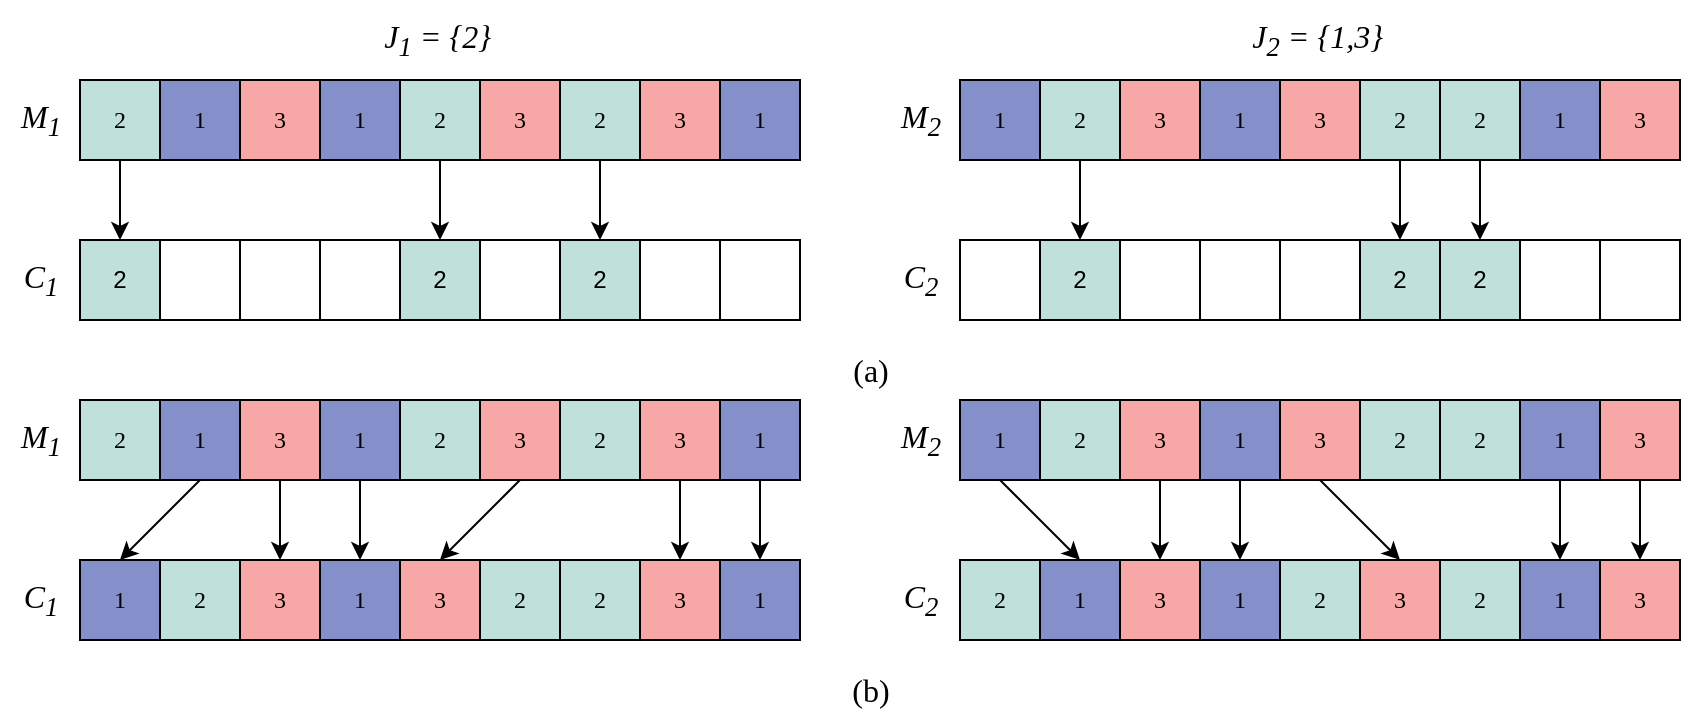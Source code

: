 <mxfile version="26.1.3">
  <diagram name="第 1 页" id="lXGiIxjLEb7daWPMp6c_">
    <mxGraphModel dx="2257" dy="757" grid="1" gridSize="10" guides="1" tooltips="1" connect="1" arrows="1" fold="1" page="1" pageScale="1" pageWidth="827" pageHeight="1169" math="0" shadow="0">
      <root>
        <mxCell id="0" />
        <mxCell id="1" parent="0" />
        <mxCell id="fK0lMWsvGs1LqnmPN2tz-50" value="J&lt;sub&gt;1&lt;/sub&gt; = {2}&lt;sub&gt;&amp;nbsp;&lt;/sub&gt;" style="text;html=1;align=center;verticalAlign=middle;resizable=0;points=[];autosize=1;strokeColor=none;fillColor=none;fontStyle=2;fontFamily=Times New Roman;fontSize=16;" parent="1" vertex="1">
          <mxGeometry x="-100" y="960" width="80" height="40" as="geometry" />
        </mxCell>
        <mxCell id="fK0lMWsvGs1LqnmPN2tz-51" value="J&lt;span&gt;&lt;sub&gt;2&lt;/sub&gt;&lt;/span&gt;&amp;nbsp;= {1,3}&lt;sub&gt;&amp;nbsp;&lt;/sub&gt;" style="text;html=1;align=center;verticalAlign=middle;resizable=0;points=[];autosize=1;strokeColor=none;fillColor=none;fontStyle=2;fontFamily=Times New Roman;fontSize=16;" parent="1" vertex="1">
          <mxGeometry x="335" y="960" width="90" height="40" as="geometry" />
        </mxCell>
        <mxCell id="fK0lMWsvGs1LqnmPN2tz-170" value="M&lt;sub&gt;1&lt;/sub&gt;" style="text;html=1;align=center;verticalAlign=middle;resizable=0;points=[];autosize=1;strokeColor=none;fillColor=none;fontSize=16;fontFamily=Times New Roman;fontStyle=2" parent="1" vertex="1">
          <mxGeometry x="-280" y="1000" width="40" height="40" as="geometry" />
        </mxCell>
        <mxCell id="fK0lMWsvGs1LqnmPN2tz-171" value="M&lt;sub&gt;2&lt;/sub&gt;" style="text;html=1;align=center;verticalAlign=middle;resizable=0;points=[];autosize=1;strokeColor=none;fillColor=none;fontSize=16;fontFamily=Times New Roman;fontStyle=2" parent="1" vertex="1">
          <mxGeometry x="160" y="1000" width="40" height="40" as="geometry" />
        </mxCell>
        <mxCell id="fK0lMWsvGs1LqnmPN2tz-172" value="C&lt;sub&gt;1&lt;/sub&gt;" style="text;html=1;align=center;verticalAlign=middle;resizable=0;points=[];autosize=1;strokeColor=none;fillColor=none;fontSize=16;fontFamily=Times New Roman;fontStyle=2" parent="1" vertex="1">
          <mxGeometry x="-280" y="1080" width="40" height="40" as="geometry" />
        </mxCell>
        <mxCell id="fK0lMWsvGs1LqnmPN2tz-173" value="C&lt;sub&gt;2&lt;/sub&gt;" style="text;html=1;align=center;verticalAlign=middle;resizable=0;points=[];autosize=1;strokeColor=none;fillColor=none;fontSize=16;fontFamily=Times New Roman;fontStyle=2" parent="1" vertex="1">
          <mxGeometry x="160" y="1080" width="40" height="40" as="geometry" />
        </mxCell>
        <mxCell id="gz7z_RucqT6vw0-a3m_--1" value="M&lt;sub&gt;1&lt;/sub&gt;" style="text;html=1;align=center;verticalAlign=middle;resizable=0;points=[];autosize=1;strokeColor=none;fillColor=none;fontSize=16;fontFamily=Times New Roman;fontStyle=2" parent="1" vertex="1">
          <mxGeometry x="-280" y="1160" width="40" height="40" as="geometry" />
        </mxCell>
        <mxCell id="gz7z_RucqT6vw0-a3m_--2" value="C&lt;sub&gt;1&lt;/sub&gt;" style="text;html=1;align=center;verticalAlign=middle;resizable=0;points=[];autosize=1;strokeColor=none;fillColor=none;fontSize=16;fontFamily=Times New Roman;fontStyle=2" parent="1" vertex="1">
          <mxGeometry x="-280" y="1240" width="40" height="40" as="geometry" />
        </mxCell>
        <mxCell id="gz7z_RucqT6vw0-a3m_--3" value="M&lt;sub&gt;2&lt;/sub&gt;" style="text;html=1;align=center;verticalAlign=middle;resizable=0;points=[];autosize=1;strokeColor=none;fillColor=none;fontSize=16;fontFamily=Times New Roman;fontStyle=2" parent="1" vertex="1">
          <mxGeometry x="160" y="1160" width="40" height="40" as="geometry" />
        </mxCell>
        <mxCell id="gz7z_RucqT6vw0-a3m_--4" value="C&lt;sub&gt;2&lt;/sub&gt;" style="text;html=1;align=center;verticalAlign=middle;resizable=0;points=[];autosize=1;strokeColor=none;fillColor=none;fontSize=16;fontFamily=Times New Roman;fontStyle=2" parent="1" vertex="1">
          <mxGeometry x="160" y="1240" width="40" height="40" as="geometry" />
        </mxCell>
        <mxCell id="gz7z_RucqT6vw0-a3m_--5" value="(a)" style="text;html=1;align=center;verticalAlign=middle;resizable=0;points=[];autosize=1;strokeColor=none;fillColor=none;fontFamily=Times New Roman;fontSize=16;" parent="1" vertex="1">
          <mxGeometry x="135" y="1130" width="40" height="30" as="geometry" />
        </mxCell>
        <mxCell id="gz7z_RucqT6vw0-a3m_--6" value="(b)" style="text;html=1;align=center;verticalAlign=middle;resizable=0;points=[];autosize=1;strokeColor=none;fillColor=none;fontFamily=Times New Roman;fontSize=16;" parent="1" vertex="1">
          <mxGeometry x="135" y="1290" width="40" height="30" as="geometry" />
        </mxCell>
        <mxCell id="nUtz8ITA5qmBAwgS35Bs-74" style="edgeStyle=orthogonalEdgeStyle;rounded=0;orthogonalLoop=1;jettySize=auto;html=1;exitX=0.5;exitY=1;exitDx=0;exitDy=0;entryX=0.5;entryY=0;entryDx=0;entryDy=0;" edge="1" parent="1" source="nUtz8ITA5qmBAwgS35Bs-1" target="nUtz8ITA5qmBAwgS35Bs-55">
          <mxGeometry relative="1" as="geometry" />
        </mxCell>
        <mxCell id="nUtz8ITA5qmBAwgS35Bs-1" value="2" style="whiteSpace=wrap;html=1;aspect=fixed;fillColor=#C0E0DB;strokeColor=light-dark(#000000,#446E2C);strokeWidth=1;fontFamily=Times New Roman;" vertex="1" parent="1">
          <mxGeometry x="-240" y="1000" width="40" height="40" as="geometry" />
        </mxCell>
        <mxCell id="nUtz8ITA5qmBAwgS35Bs-2" value="1" style="whiteSpace=wrap;html=1;aspect=fixed;fillColor=#8390CA;strokeColor=light-dark(#000000,#446E2C);strokeWidth=1;fontFamily=Times New Roman;" vertex="1" parent="1">
          <mxGeometry x="-200" y="1000" width="40" height="40" as="geometry" />
        </mxCell>
        <mxCell id="nUtz8ITA5qmBAwgS35Bs-3" value="1" style="whiteSpace=wrap;html=1;aspect=fixed;fillColor=#8390CA;strokeColor=light-dark(#000000,#446E2C);strokeWidth=1;fontFamily=Times New Roman;" vertex="1" parent="1">
          <mxGeometry x="-120" y="1000" width="40" height="40" as="geometry" />
        </mxCell>
        <mxCell id="nUtz8ITA5qmBAwgS35Bs-4" value="3" style="whiteSpace=wrap;html=1;aspect=fixed;fillColor=#F7A7A6;strokeColor=light-dark(#000000,#446E2C);strokeWidth=1;fontFamily=Times New Roman;" vertex="1" parent="1">
          <mxGeometry x="-160" y="1000" width="40" height="40" as="geometry" />
        </mxCell>
        <mxCell id="nUtz8ITA5qmBAwgS35Bs-76" style="edgeStyle=orthogonalEdgeStyle;rounded=0;orthogonalLoop=1;jettySize=auto;html=1;exitX=0.5;exitY=1;exitDx=0;exitDy=0;entryX=0.5;entryY=0;entryDx=0;entryDy=0;" edge="1" parent="1" source="nUtz8ITA5qmBAwgS35Bs-5" target="nUtz8ITA5qmBAwgS35Bs-62">
          <mxGeometry relative="1" as="geometry" />
        </mxCell>
        <mxCell id="nUtz8ITA5qmBAwgS35Bs-5" value="2" style="whiteSpace=wrap;html=1;aspect=fixed;fillColor=#C0E0DB;strokeColor=light-dark(#000000,#446E2C);strokeWidth=1;fontFamily=Times New Roman;" vertex="1" parent="1">
          <mxGeometry y="1000" width="40" height="40" as="geometry" />
        </mxCell>
        <mxCell id="nUtz8ITA5qmBAwgS35Bs-6" value="3" style="whiteSpace=wrap;html=1;aspect=fixed;fillColor=#F7A7A6;strokeColor=light-dark(#000000,#446E2C);strokeWidth=1;fontFamily=Times New Roman;" vertex="1" parent="1">
          <mxGeometry x="-40" y="1000" width="40" height="40" as="geometry" />
        </mxCell>
        <mxCell id="nUtz8ITA5qmBAwgS35Bs-75" style="edgeStyle=orthogonalEdgeStyle;rounded=0;orthogonalLoop=1;jettySize=auto;html=1;exitX=0.5;exitY=1;exitDx=0;exitDy=0;entryX=0.5;entryY=0;entryDx=0;entryDy=0;" edge="1" parent="1" source="nUtz8ITA5qmBAwgS35Bs-7" target="nUtz8ITA5qmBAwgS35Bs-60">
          <mxGeometry relative="1" as="geometry" />
        </mxCell>
        <mxCell id="nUtz8ITA5qmBAwgS35Bs-7" value="2" style="whiteSpace=wrap;html=1;aspect=fixed;fillColor=#C0E0DB;strokeColor=light-dark(#000000,#446E2C);strokeWidth=1;fontFamily=Times New Roman;" vertex="1" parent="1">
          <mxGeometry x="-80" y="1000" width="40" height="40" as="geometry" />
        </mxCell>
        <mxCell id="nUtz8ITA5qmBAwgS35Bs-8" value="3" style="whiteSpace=wrap;html=1;aspect=fixed;fillColor=#F7A7A6;strokeColor=light-dark(#000000,#446E2C);strokeWidth=1;fontFamily=Times New Roman;" vertex="1" parent="1">
          <mxGeometry x="40" y="1000" width="40" height="40" as="geometry" />
        </mxCell>
        <mxCell id="nUtz8ITA5qmBAwgS35Bs-9" value="1" style="whiteSpace=wrap;html=1;aspect=fixed;fillColor=#8390CA;strokeColor=light-dark(#000000,#446E2C);strokeWidth=1;fontFamily=Times New Roman;" vertex="1" parent="1">
          <mxGeometry x="80" y="1000" width="40" height="40" as="geometry" />
        </mxCell>
        <mxCell id="nUtz8ITA5qmBAwgS35Bs-10" value="1" style="whiteSpace=wrap;html=1;aspect=fixed;fillColor=#8390CA;strokeColor=light-dark(#000000,#446E2C);strokeWidth=1;fontFamily=Times New Roman;" vertex="1" parent="1">
          <mxGeometry x="200" y="1000" width="40" height="40" as="geometry" />
        </mxCell>
        <mxCell id="nUtz8ITA5qmBAwgS35Bs-77" style="edgeStyle=orthogonalEdgeStyle;rounded=0;orthogonalLoop=1;jettySize=auto;html=1;exitX=0.5;exitY=1;exitDx=0;exitDy=0;entryX=0.5;entryY=0;entryDx=0;entryDy=0;" edge="1" parent="1" source="nUtz8ITA5qmBAwgS35Bs-11" target="nUtz8ITA5qmBAwgS35Bs-66">
          <mxGeometry relative="1" as="geometry" />
        </mxCell>
        <mxCell id="nUtz8ITA5qmBAwgS35Bs-11" value="2" style="whiteSpace=wrap;html=1;aspect=fixed;fillColor=#C0E0DB;strokeColor=light-dark(#000000,#446E2C);strokeWidth=1;fontFamily=Times New Roman;" vertex="1" parent="1">
          <mxGeometry x="240" y="1000" width="40" height="40" as="geometry" />
        </mxCell>
        <mxCell id="nUtz8ITA5qmBAwgS35Bs-12" value="1" style="whiteSpace=wrap;html=1;aspect=fixed;fillColor=#8390CA;strokeColor=light-dark(#000000,#446E2C);strokeWidth=1;fontFamily=Times New Roman;" vertex="1" parent="1">
          <mxGeometry x="320" y="1000" width="40" height="40" as="geometry" />
        </mxCell>
        <mxCell id="nUtz8ITA5qmBAwgS35Bs-13" value="3" style="whiteSpace=wrap;html=1;aspect=fixed;fillColor=#F7A7A6;strokeColor=light-dark(#000000,#446E2C);strokeWidth=1;fontFamily=Times New Roman;" vertex="1" parent="1">
          <mxGeometry x="280" y="1000" width="40" height="40" as="geometry" />
        </mxCell>
        <mxCell id="nUtz8ITA5qmBAwgS35Bs-79" style="edgeStyle=orthogonalEdgeStyle;rounded=0;orthogonalLoop=1;jettySize=auto;html=1;exitX=0.5;exitY=1;exitDx=0;exitDy=0;entryX=0.5;entryY=0;entryDx=0;entryDy=0;" edge="1" parent="1" source="nUtz8ITA5qmBAwgS35Bs-14" target="nUtz8ITA5qmBAwgS35Bs-71">
          <mxGeometry relative="1" as="geometry" />
        </mxCell>
        <mxCell id="nUtz8ITA5qmBAwgS35Bs-14" value="2" style="whiteSpace=wrap;html=1;aspect=fixed;fillColor=#C0E0DB;strokeColor=light-dark(#000000,#446E2C);strokeWidth=1;fontFamily=Times New Roman;" vertex="1" parent="1">
          <mxGeometry x="440" y="1000" width="40" height="40" as="geometry" />
        </mxCell>
        <mxCell id="nUtz8ITA5qmBAwgS35Bs-78" style="edgeStyle=orthogonalEdgeStyle;rounded=0;orthogonalLoop=1;jettySize=auto;html=1;exitX=0.5;exitY=1;exitDx=0;exitDy=0;entryX=0.5;entryY=0;entryDx=0;entryDy=0;" edge="1" parent="1" source="nUtz8ITA5qmBAwgS35Bs-15" target="nUtz8ITA5qmBAwgS35Bs-70">
          <mxGeometry relative="1" as="geometry" />
        </mxCell>
        <mxCell id="nUtz8ITA5qmBAwgS35Bs-15" value="2" style="whiteSpace=wrap;html=1;aspect=fixed;fillColor=#C0E0DB;strokeColor=light-dark(#000000,#446E2C);strokeWidth=1;fontFamily=Times New Roman;" vertex="1" parent="1">
          <mxGeometry x="400" y="1000" width="40" height="40" as="geometry" />
        </mxCell>
        <mxCell id="nUtz8ITA5qmBAwgS35Bs-16" value="3" style="whiteSpace=wrap;html=1;aspect=fixed;fillColor=#F7A7A6;strokeColor=light-dark(#000000,#446E2C);strokeWidth=1;fontFamily=Times New Roman;" vertex="1" parent="1">
          <mxGeometry x="360" y="1000" width="40" height="40" as="geometry" />
        </mxCell>
        <mxCell id="nUtz8ITA5qmBAwgS35Bs-17" value="1" style="whiteSpace=wrap;html=1;aspect=fixed;fillColor=#8390CA;strokeColor=light-dark(#000000,#446E2C);strokeWidth=1;fontFamily=Times New Roman;" vertex="1" parent="1">
          <mxGeometry x="480" y="1000" width="40" height="40" as="geometry" />
        </mxCell>
        <mxCell id="nUtz8ITA5qmBAwgS35Bs-18" value="3" style="whiteSpace=wrap;html=1;aspect=fixed;fillColor=#F7A7A6;strokeColor=light-dark(#000000,#446E2C);strokeWidth=1;fontFamily=Times New Roman;" vertex="1" parent="1">
          <mxGeometry x="520" y="1000" width="40" height="40" as="geometry" />
        </mxCell>
        <mxCell id="nUtz8ITA5qmBAwgS35Bs-37" value="1" style="whiteSpace=wrap;html=1;aspect=fixed;fillColor=#8390CA;strokeColor=light-dark(#000000,#446E2C);strokeWidth=1;fontFamily=Times New Roman;" vertex="1" parent="1">
          <mxGeometry x="-240" y="1240" width="40" height="40" as="geometry" />
        </mxCell>
        <mxCell id="nUtz8ITA5qmBAwgS35Bs-38" value="2" style="whiteSpace=wrap;html=1;aspect=fixed;fillColor=#C0E0DB;strokeColor=light-dark(#000000,#446E2C);strokeWidth=1;fontFamily=Times New Roman;" vertex="1" parent="1">
          <mxGeometry x="-200" y="1240" width="40" height="40" as="geometry" />
        </mxCell>
        <mxCell id="nUtz8ITA5qmBAwgS35Bs-39" value="1" style="whiteSpace=wrap;html=1;aspect=fixed;fillColor=#8390CA;strokeColor=light-dark(#000000,#446E2C);strokeWidth=1;fontFamily=Times New Roman;" vertex="1" parent="1">
          <mxGeometry x="-120" y="1240" width="40" height="40" as="geometry" />
        </mxCell>
        <mxCell id="nUtz8ITA5qmBAwgS35Bs-40" value="3" style="whiteSpace=wrap;html=1;aspect=fixed;fillColor=#F7A7A6;strokeColor=light-dark(#000000,#446E2C);strokeWidth=1;fontFamily=Times New Roman;" vertex="1" parent="1">
          <mxGeometry x="-160" y="1240" width="40" height="40" as="geometry" />
        </mxCell>
        <mxCell id="nUtz8ITA5qmBAwgS35Bs-41" value="2" style="whiteSpace=wrap;html=1;aspect=fixed;fillColor=#C0E0DB;strokeColor=light-dark(#000000,#446E2C);strokeWidth=1;fontFamily=Times New Roman;" vertex="1" parent="1">
          <mxGeometry y="1240" width="40" height="40" as="geometry" />
        </mxCell>
        <mxCell id="nUtz8ITA5qmBAwgS35Bs-42" value="2" style="whiteSpace=wrap;html=1;aspect=fixed;fillColor=#C0E0DB;strokeColor=light-dark(#000000,#446E2C);strokeWidth=1;fontFamily=Times New Roman;" vertex="1" parent="1">
          <mxGeometry x="-40" y="1240" width="40" height="40" as="geometry" />
        </mxCell>
        <mxCell id="nUtz8ITA5qmBAwgS35Bs-43" value="3" style="whiteSpace=wrap;html=1;aspect=fixed;fillColor=#F7A7A6;strokeColor=light-dark(#000000,#446E2C);strokeWidth=1;fontFamily=Times New Roman;" vertex="1" parent="1">
          <mxGeometry x="-80" y="1240" width="40" height="40" as="geometry" />
        </mxCell>
        <mxCell id="nUtz8ITA5qmBAwgS35Bs-44" value="3" style="whiteSpace=wrap;html=1;aspect=fixed;fillColor=#F7A7A6;strokeColor=light-dark(#000000,#446E2C);strokeWidth=1;fontFamily=Times New Roman;" vertex="1" parent="1">
          <mxGeometry x="40" y="1240" width="40" height="40" as="geometry" />
        </mxCell>
        <mxCell id="nUtz8ITA5qmBAwgS35Bs-45" value="1" style="whiteSpace=wrap;html=1;aspect=fixed;fillColor=#8390CA;strokeColor=light-dark(#000000,#446E2C);strokeWidth=1;fontFamily=Times New Roman;" vertex="1" parent="1">
          <mxGeometry x="80" y="1240" width="40" height="40" as="geometry" />
        </mxCell>
        <mxCell id="nUtz8ITA5qmBAwgS35Bs-46" value="2" style="whiteSpace=wrap;html=1;aspect=fixed;fillColor=#C0E0DB;strokeColor=light-dark(#000000,#446E2C);strokeWidth=1;fontFamily=Times New Roman;" vertex="1" parent="1">
          <mxGeometry x="200" y="1240" width="40" height="40" as="geometry" />
        </mxCell>
        <mxCell id="nUtz8ITA5qmBAwgS35Bs-47" value="1" style="whiteSpace=wrap;html=1;aspect=fixed;fillColor=#8390CA;strokeColor=light-dark(#000000,#446E2C);strokeWidth=1;fontFamily=Times New Roman;" vertex="1" parent="1">
          <mxGeometry x="240" y="1240" width="40" height="40" as="geometry" />
        </mxCell>
        <mxCell id="nUtz8ITA5qmBAwgS35Bs-48" value="1" style="whiteSpace=wrap;html=1;aspect=fixed;fillColor=#8390CA;strokeColor=light-dark(#000000,#446E2C);strokeWidth=1;fontFamily=Times New Roman;" vertex="1" parent="1">
          <mxGeometry x="320" y="1240" width="40" height="40" as="geometry" />
        </mxCell>
        <mxCell id="nUtz8ITA5qmBAwgS35Bs-49" value="3" style="whiteSpace=wrap;html=1;aspect=fixed;fillColor=#F7A7A6;strokeColor=light-dark(#000000,#446E2C);strokeWidth=1;fontFamily=Times New Roman;" vertex="1" parent="1">
          <mxGeometry x="280" y="1240" width="40" height="40" as="geometry" />
        </mxCell>
        <mxCell id="nUtz8ITA5qmBAwgS35Bs-50" value="2" style="whiteSpace=wrap;html=1;aspect=fixed;fillColor=#C0E0DB;strokeColor=light-dark(#000000,#446E2C);strokeWidth=1;fontFamily=Times New Roman;" vertex="1" parent="1">
          <mxGeometry x="440" y="1240" width="40" height="40" as="geometry" />
        </mxCell>
        <mxCell id="nUtz8ITA5qmBAwgS35Bs-51" value="3" style="whiteSpace=wrap;html=1;aspect=fixed;fillColor=#F7A7A6;strokeColor=light-dark(#000000,#446E2C);strokeWidth=1;fontFamily=Times New Roman;" vertex="1" parent="1">
          <mxGeometry x="400" y="1240" width="40" height="40" as="geometry" />
        </mxCell>
        <mxCell id="nUtz8ITA5qmBAwgS35Bs-52" value="2" style="whiteSpace=wrap;html=1;aspect=fixed;fillColor=#C0E0DB;strokeColor=light-dark(#000000,#446E2C);strokeWidth=1;fontFamily=Times New Roman;" vertex="1" parent="1">
          <mxGeometry x="360" y="1240" width="40" height="40" as="geometry" />
        </mxCell>
        <mxCell id="nUtz8ITA5qmBAwgS35Bs-53" value="1" style="whiteSpace=wrap;html=1;aspect=fixed;fillColor=#8390CA;strokeColor=light-dark(#000000,#446E2C);strokeWidth=1;fontFamily=Times New Roman;" vertex="1" parent="1">
          <mxGeometry x="480" y="1240" width="40" height="40" as="geometry" />
        </mxCell>
        <mxCell id="nUtz8ITA5qmBAwgS35Bs-54" value="3" style="whiteSpace=wrap;html=1;aspect=fixed;fillColor=#F7A7A6;strokeColor=light-dark(#000000,#446E2C);strokeWidth=1;fontFamily=Times New Roman;" vertex="1" parent="1">
          <mxGeometry x="520" y="1240" width="40" height="40" as="geometry" />
        </mxCell>
        <mxCell id="nUtz8ITA5qmBAwgS35Bs-55" value="2" style="whiteSpace=wrap;html=1;aspect=fixed;fillColor=#C0E0DB;" vertex="1" parent="1">
          <mxGeometry x="-240" y="1080" width="40" height="40" as="geometry" />
        </mxCell>
        <mxCell id="nUtz8ITA5qmBAwgS35Bs-56" value="" style="whiteSpace=wrap;html=1;aspect=fixed;" vertex="1" parent="1">
          <mxGeometry x="-200" y="1080" width="40" height="40" as="geometry" />
        </mxCell>
        <mxCell id="nUtz8ITA5qmBAwgS35Bs-57" value="" style="whiteSpace=wrap;html=1;aspect=fixed;" vertex="1" parent="1">
          <mxGeometry x="-160" y="1080" width="40" height="40" as="geometry" />
        </mxCell>
        <mxCell id="nUtz8ITA5qmBAwgS35Bs-59" value="" style="whiteSpace=wrap;html=1;aspect=fixed;" vertex="1" parent="1">
          <mxGeometry x="-120" y="1080" width="40" height="40" as="geometry" />
        </mxCell>
        <mxCell id="nUtz8ITA5qmBAwgS35Bs-60" value="2" style="whiteSpace=wrap;html=1;aspect=fixed;fillColor=#C0E0DB;" vertex="1" parent="1">
          <mxGeometry x="-80" y="1080" width="40" height="40" as="geometry" />
        </mxCell>
        <mxCell id="nUtz8ITA5qmBAwgS35Bs-61" value="" style="whiteSpace=wrap;html=1;aspect=fixed;" vertex="1" parent="1">
          <mxGeometry x="-40" y="1080" width="40" height="40" as="geometry" />
        </mxCell>
        <mxCell id="nUtz8ITA5qmBAwgS35Bs-62" value="2" style="whiteSpace=wrap;html=1;aspect=fixed;fillColor=#C0E0DB;" vertex="1" parent="1">
          <mxGeometry y="1080" width="40" height="40" as="geometry" />
        </mxCell>
        <mxCell id="nUtz8ITA5qmBAwgS35Bs-63" value="" style="whiteSpace=wrap;html=1;aspect=fixed;" vertex="1" parent="1">
          <mxGeometry x="40" y="1080" width="40" height="40" as="geometry" />
        </mxCell>
        <mxCell id="nUtz8ITA5qmBAwgS35Bs-64" value="" style="whiteSpace=wrap;html=1;aspect=fixed;" vertex="1" parent="1">
          <mxGeometry x="80" y="1080" width="40" height="40" as="geometry" />
        </mxCell>
        <mxCell id="nUtz8ITA5qmBAwgS35Bs-65" value="" style="whiteSpace=wrap;html=1;aspect=fixed;" vertex="1" parent="1">
          <mxGeometry x="200" y="1080" width="40" height="40" as="geometry" />
        </mxCell>
        <mxCell id="nUtz8ITA5qmBAwgS35Bs-66" value="2" style="whiteSpace=wrap;html=1;aspect=fixed;fillColor=#C0E0DB;" vertex="1" parent="1">
          <mxGeometry x="240" y="1080" width="40" height="40" as="geometry" />
        </mxCell>
        <mxCell id="nUtz8ITA5qmBAwgS35Bs-67" value="" style="whiteSpace=wrap;html=1;aspect=fixed;" vertex="1" parent="1">
          <mxGeometry x="280" y="1080" width="40" height="40" as="geometry" />
        </mxCell>
        <mxCell id="nUtz8ITA5qmBAwgS35Bs-68" value="" style="whiteSpace=wrap;html=1;aspect=fixed;" vertex="1" parent="1">
          <mxGeometry x="320" y="1080" width="40" height="40" as="geometry" />
        </mxCell>
        <mxCell id="nUtz8ITA5qmBAwgS35Bs-69" value="" style="whiteSpace=wrap;html=1;aspect=fixed;" vertex="1" parent="1">
          <mxGeometry x="360" y="1080" width="40" height="40" as="geometry" />
        </mxCell>
        <mxCell id="nUtz8ITA5qmBAwgS35Bs-70" value="2" style="whiteSpace=wrap;html=1;aspect=fixed;fillColor=#C0E0DB;" vertex="1" parent="1">
          <mxGeometry x="400" y="1080" width="40" height="40" as="geometry" />
        </mxCell>
        <mxCell id="nUtz8ITA5qmBAwgS35Bs-71" value="2" style="whiteSpace=wrap;html=1;aspect=fixed;fillColor=#C0E0DB;" vertex="1" parent="1">
          <mxGeometry x="440" y="1080" width="40" height="40" as="geometry" />
        </mxCell>
        <mxCell id="nUtz8ITA5qmBAwgS35Bs-72" value="" style="whiteSpace=wrap;html=1;aspect=fixed;" vertex="1" parent="1">
          <mxGeometry x="480" y="1080" width="40" height="40" as="geometry" />
        </mxCell>
        <mxCell id="nUtz8ITA5qmBAwgS35Bs-73" value="" style="whiteSpace=wrap;html=1;aspect=fixed;" vertex="1" parent="1">
          <mxGeometry x="520" y="1080" width="40" height="40" as="geometry" />
        </mxCell>
        <mxCell id="nUtz8ITA5qmBAwgS35Bs-89" value="2" style="whiteSpace=wrap;html=1;aspect=fixed;fillColor=#C0E0DB;strokeColor=light-dark(#000000,#446E2C);strokeWidth=1;fontFamily=Times New Roman;" vertex="1" parent="1">
          <mxGeometry x="-240" y="1160" width="40" height="40" as="geometry" />
        </mxCell>
        <mxCell id="nUtz8ITA5qmBAwgS35Bs-107" style="rounded=0;orthogonalLoop=1;jettySize=auto;html=1;exitX=0.5;exitY=1;exitDx=0;exitDy=0;entryX=0.5;entryY=0;entryDx=0;entryDy=0;" edge="1" parent="1" source="nUtz8ITA5qmBAwgS35Bs-90" target="nUtz8ITA5qmBAwgS35Bs-37">
          <mxGeometry relative="1" as="geometry" />
        </mxCell>
        <mxCell id="nUtz8ITA5qmBAwgS35Bs-90" value="1" style="whiteSpace=wrap;html=1;aspect=fixed;fillColor=#8390CA;strokeColor=light-dark(#000000,#446E2C);strokeWidth=1;fontFamily=Times New Roman;" vertex="1" parent="1">
          <mxGeometry x="-200" y="1160" width="40" height="40" as="geometry" />
        </mxCell>
        <mxCell id="nUtz8ITA5qmBAwgS35Bs-109" style="rounded=0;orthogonalLoop=1;jettySize=auto;html=1;exitX=0.5;exitY=1;exitDx=0;exitDy=0;entryX=0.5;entryY=0;entryDx=0;entryDy=0;" edge="1" parent="1" source="nUtz8ITA5qmBAwgS35Bs-91" target="nUtz8ITA5qmBAwgS35Bs-39">
          <mxGeometry relative="1" as="geometry" />
        </mxCell>
        <mxCell id="nUtz8ITA5qmBAwgS35Bs-91" value="1" style="whiteSpace=wrap;html=1;aspect=fixed;fillColor=#8390CA;strokeColor=light-dark(#000000,#446E2C);strokeWidth=1;fontFamily=Times New Roman;" vertex="1" parent="1">
          <mxGeometry x="-120" y="1160" width="40" height="40" as="geometry" />
        </mxCell>
        <mxCell id="nUtz8ITA5qmBAwgS35Bs-108" style="rounded=0;orthogonalLoop=1;jettySize=auto;html=1;exitX=0.5;exitY=1;exitDx=0;exitDy=0;entryX=0.5;entryY=0;entryDx=0;entryDy=0;" edge="1" parent="1" source="nUtz8ITA5qmBAwgS35Bs-92" target="nUtz8ITA5qmBAwgS35Bs-40">
          <mxGeometry relative="1" as="geometry" />
        </mxCell>
        <mxCell id="nUtz8ITA5qmBAwgS35Bs-92" value="3" style="whiteSpace=wrap;html=1;aspect=fixed;fillColor=#F7A7A6;strokeColor=light-dark(#000000,#446E2C);strokeWidth=1;fontFamily=Times New Roman;" vertex="1" parent="1">
          <mxGeometry x="-160" y="1160" width="40" height="40" as="geometry" />
        </mxCell>
        <mxCell id="nUtz8ITA5qmBAwgS35Bs-93" value="2" style="whiteSpace=wrap;html=1;aspect=fixed;fillColor=#C0E0DB;strokeColor=light-dark(#000000,#446E2C);strokeWidth=1;fontFamily=Times New Roman;" vertex="1" parent="1">
          <mxGeometry y="1160" width="40" height="40" as="geometry" />
        </mxCell>
        <mxCell id="nUtz8ITA5qmBAwgS35Bs-110" style="rounded=0;orthogonalLoop=1;jettySize=auto;html=1;exitX=0.5;exitY=1;exitDx=0;exitDy=0;entryX=0.5;entryY=0;entryDx=0;entryDy=0;" edge="1" parent="1" source="nUtz8ITA5qmBAwgS35Bs-94" target="nUtz8ITA5qmBAwgS35Bs-43">
          <mxGeometry relative="1" as="geometry" />
        </mxCell>
        <mxCell id="nUtz8ITA5qmBAwgS35Bs-94" value="3" style="whiteSpace=wrap;html=1;aspect=fixed;fillColor=#F7A7A6;strokeColor=light-dark(#000000,#446E2C);strokeWidth=1;fontFamily=Times New Roman;" vertex="1" parent="1">
          <mxGeometry x="-40" y="1160" width="40" height="40" as="geometry" />
        </mxCell>
        <mxCell id="nUtz8ITA5qmBAwgS35Bs-95" value="2" style="whiteSpace=wrap;html=1;aspect=fixed;fillColor=#C0E0DB;strokeColor=light-dark(#000000,#446E2C);strokeWidth=1;fontFamily=Times New Roman;" vertex="1" parent="1">
          <mxGeometry x="-80" y="1160" width="40" height="40" as="geometry" />
        </mxCell>
        <mxCell id="nUtz8ITA5qmBAwgS35Bs-111" style="rounded=0;orthogonalLoop=1;jettySize=auto;html=1;exitX=0.5;exitY=1;exitDx=0;exitDy=0;entryX=0.5;entryY=0;entryDx=0;entryDy=0;" edge="1" parent="1" source="nUtz8ITA5qmBAwgS35Bs-96" target="nUtz8ITA5qmBAwgS35Bs-44">
          <mxGeometry relative="1" as="geometry" />
        </mxCell>
        <mxCell id="nUtz8ITA5qmBAwgS35Bs-96" value="3" style="whiteSpace=wrap;html=1;aspect=fixed;fillColor=#F7A7A6;strokeColor=light-dark(#000000,#446E2C);strokeWidth=1;fontFamily=Times New Roman;" vertex="1" parent="1">
          <mxGeometry x="40" y="1160" width="40" height="40" as="geometry" />
        </mxCell>
        <mxCell id="nUtz8ITA5qmBAwgS35Bs-112" style="rounded=0;orthogonalLoop=1;jettySize=auto;html=1;exitX=0.5;exitY=1;exitDx=0;exitDy=0;entryX=0.5;entryY=0;entryDx=0;entryDy=0;" edge="1" parent="1" source="nUtz8ITA5qmBAwgS35Bs-97" target="nUtz8ITA5qmBAwgS35Bs-45">
          <mxGeometry relative="1" as="geometry" />
        </mxCell>
        <mxCell id="nUtz8ITA5qmBAwgS35Bs-97" value="1" style="whiteSpace=wrap;html=1;aspect=fixed;fillColor=#8390CA;strokeColor=light-dark(#000000,#446E2C);strokeWidth=1;fontFamily=Times New Roman;" vertex="1" parent="1">
          <mxGeometry x="80" y="1160" width="40" height="40" as="geometry" />
        </mxCell>
        <mxCell id="nUtz8ITA5qmBAwgS35Bs-113" style="rounded=0;orthogonalLoop=1;jettySize=auto;html=1;exitX=0.5;exitY=1;exitDx=0;exitDy=0;entryX=0.5;entryY=0;entryDx=0;entryDy=0;" edge="1" parent="1" source="nUtz8ITA5qmBAwgS35Bs-98" target="nUtz8ITA5qmBAwgS35Bs-47">
          <mxGeometry relative="1" as="geometry" />
        </mxCell>
        <mxCell id="nUtz8ITA5qmBAwgS35Bs-98" value="1" style="whiteSpace=wrap;html=1;aspect=fixed;fillColor=#8390CA;strokeColor=light-dark(#000000,#446E2C);strokeWidth=1;fontFamily=Times New Roman;" vertex="1" parent="1">
          <mxGeometry x="200" y="1160" width="40" height="40" as="geometry" />
        </mxCell>
        <mxCell id="nUtz8ITA5qmBAwgS35Bs-99" value="2" style="whiteSpace=wrap;html=1;aspect=fixed;fillColor=#C0E0DB;strokeColor=light-dark(#000000,#446E2C);strokeWidth=1;fontFamily=Times New Roman;" vertex="1" parent="1">
          <mxGeometry x="240" y="1160" width="40" height="40" as="geometry" />
        </mxCell>
        <mxCell id="nUtz8ITA5qmBAwgS35Bs-115" style="rounded=0;orthogonalLoop=1;jettySize=auto;html=1;exitX=0.5;exitY=1;exitDx=0;exitDy=0;entryX=0.5;entryY=0;entryDx=0;entryDy=0;" edge="1" parent="1" source="nUtz8ITA5qmBAwgS35Bs-100" target="nUtz8ITA5qmBAwgS35Bs-48">
          <mxGeometry relative="1" as="geometry" />
        </mxCell>
        <mxCell id="nUtz8ITA5qmBAwgS35Bs-100" value="1" style="whiteSpace=wrap;html=1;aspect=fixed;fillColor=#8390CA;strokeColor=light-dark(#000000,#446E2C);strokeWidth=1;fontFamily=Times New Roman;" vertex="1" parent="1">
          <mxGeometry x="320" y="1160" width="40" height="40" as="geometry" />
        </mxCell>
        <mxCell id="nUtz8ITA5qmBAwgS35Bs-114" style="rounded=0;orthogonalLoop=1;jettySize=auto;html=1;exitX=0.5;exitY=1;exitDx=0;exitDy=0;entryX=0.5;entryY=0;entryDx=0;entryDy=0;" edge="1" parent="1" source="nUtz8ITA5qmBAwgS35Bs-101" target="nUtz8ITA5qmBAwgS35Bs-49">
          <mxGeometry relative="1" as="geometry" />
        </mxCell>
        <mxCell id="nUtz8ITA5qmBAwgS35Bs-101" value="3" style="whiteSpace=wrap;html=1;aspect=fixed;fillColor=#F7A7A6;strokeColor=light-dark(#000000,#446E2C);strokeWidth=1;fontFamily=Times New Roman;" vertex="1" parent="1">
          <mxGeometry x="280" y="1160" width="40" height="40" as="geometry" />
        </mxCell>
        <mxCell id="nUtz8ITA5qmBAwgS35Bs-102" value="2" style="whiteSpace=wrap;html=1;aspect=fixed;fillColor=#C0E0DB;strokeColor=light-dark(#000000,#446E2C);strokeWidth=1;fontFamily=Times New Roman;" vertex="1" parent="1">
          <mxGeometry x="440" y="1160" width="40" height="40" as="geometry" />
        </mxCell>
        <mxCell id="nUtz8ITA5qmBAwgS35Bs-103" value="2" style="whiteSpace=wrap;html=1;aspect=fixed;fillColor=#C0E0DB;strokeColor=light-dark(#000000,#446E2C);strokeWidth=1;fontFamily=Times New Roman;" vertex="1" parent="1">
          <mxGeometry x="400" y="1160" width="40" height="40" as="geometry" />
        </mxCell>
        <mxCell id="nUtz8ITA5qmBAwgS35Bs-116" style="rounded=0;orthogonalLoop=1;jettySize=auto;html=1;exitX=0.5;exitY=1;exitDx=0;exitDy=0;entryX=0.5;entryY=0;entryDx=0;entryDy=0;" edge="1" parent="1" source="nUtz8ITA5qmBAwgS35Bs-104" target="nUtz8ITA5qmBAwgS35Bs-51">
          <mxGeometry relative="1" as="geometry" />
        </mxCell>
        <mxCell id="nUtz8ITA5qmBAwgS35Bs-104" value="3" style="whiteSpace=wrap;html=1;aspect=fixed;fillColor=#F7A7A6;strokeColor=light-dark(#000000,#446E2C);strokeWidth=1;fontFamily=Times New Roman;" vertex="1" parent="1">
          <mxGeometry x="360" y="1160" width="40" height="40" as="geometry" />
        </mxCell>
        <mxCell id="nUtz8ITA5qmBAwgS35Bs-117" style="rounded=0;orthogonalLoop=1;jettySize=auto;html=1;exitX=0.5;exitY=1;exitDx=0;exitDy=0;entryX=0.5;entryY=0;entryDx=0;entryDy=0;" edge="1" parent="1" source="nUtz8ITA5qmBAwgS35Bs-105" target="nUtz8ITA5qmBAwgS35Bs-53">
          <mxGeometry relative="1" as="geometry" />
        </mxCell>
        <mxCell id="nUtz8ITA5qmBAwgS35Bs-105" value="1" style="whiteSpace=wrap;html=1;aspect=fixed;fillColor=#8390CA;strokeColor=light-dark(#000000,#446E2C);strokeWidth=1;fontFamily=Times New Roman;" vertex="1" parent="1">
          <mxGeometry x="480" y="1160" width="40" height="40" as="geometry" />
        </mxCell>
        <mxCell id="nUtz8ITA5qmBAwgS35Bs-118" style="rounded=0;orthogonalLoop=1;jettySize=auto;html=1;exitX=0.5;exitY=1;exitDx=0;exitDy=0;entryX=0.5;entryY=0;entryDx=0;entryDy=0;" edge="1" parent="1" source="nUtz8ITA5qmBAwgS35Bs-106" target="nUtz8ITA5qmBAwgS35Bs-54">
          <mxGeometry relative="1" as="geometry" />
        </mxCell>
        <mxCell id="nUtz8ITA5qmBAwgS35Bs-106" value="3" style="whiteSpace=wrap;html=1;aspect=fixed;fillColor=#F7A7A6;strokeColor=light-dark(#000000,#446E2C);strokeWidth=1;fontFamily=Times New Roman;" vertex="1" parent="1">
          <mxGeometry x="520" y="1160" width="40" height="40" as="geometry" />
        </mxCell>
      </root>
    </mxGraphModel>
  </diagram>
</mxfile>
